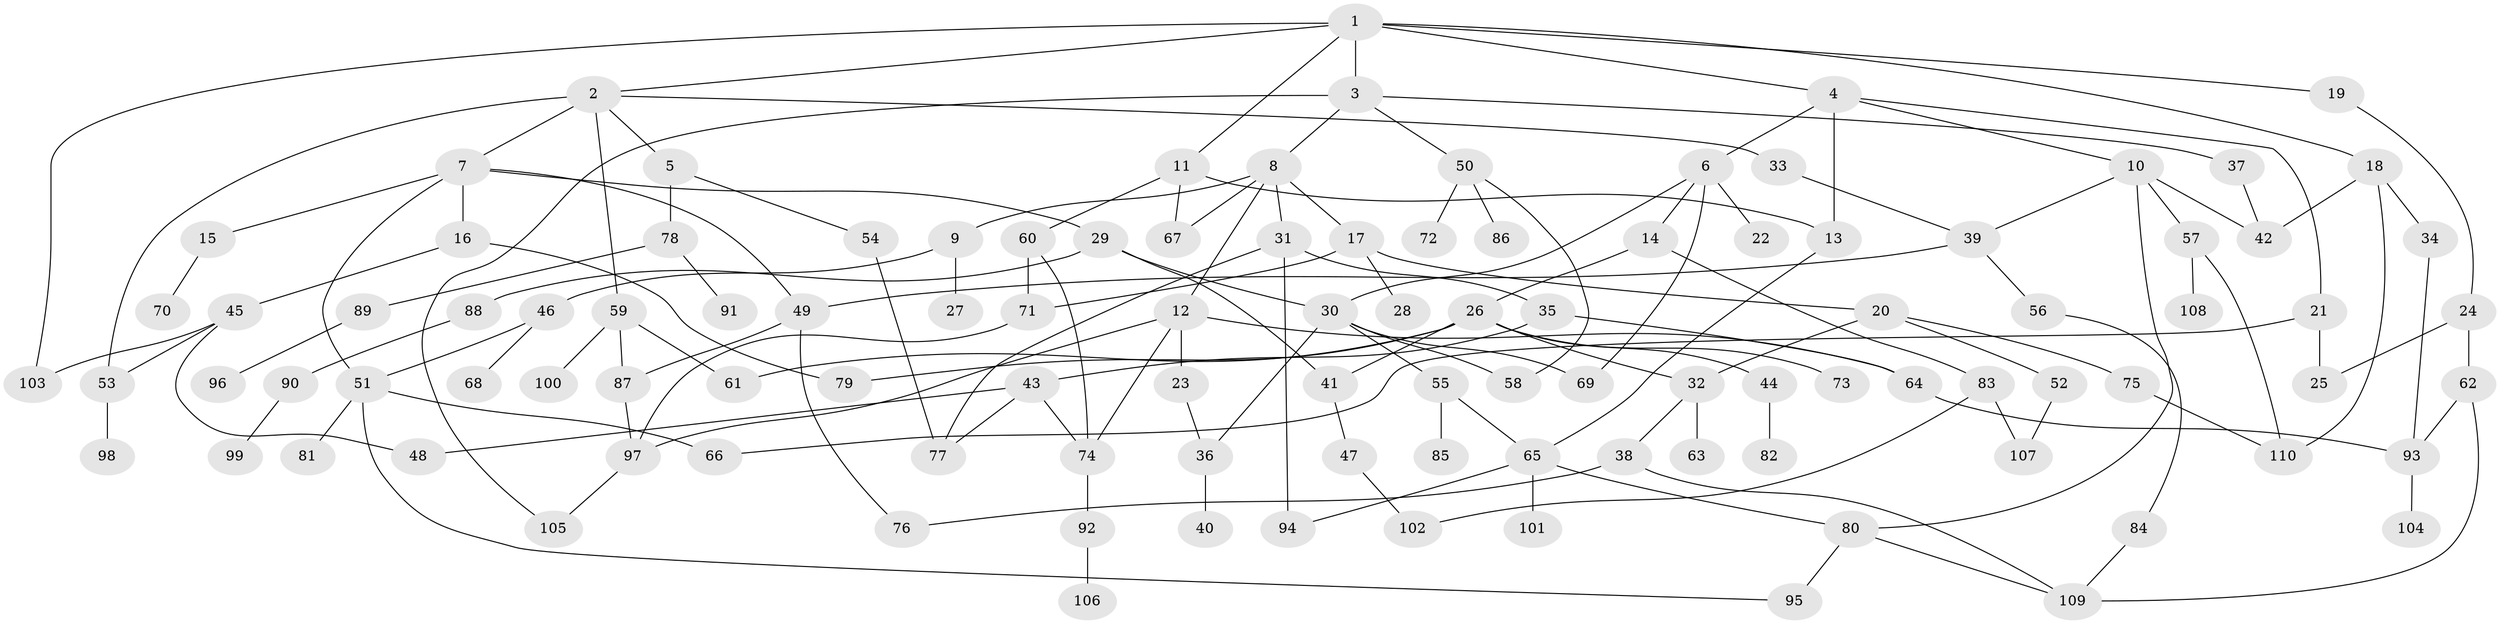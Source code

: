 // coarse degree distribution, {7: 0.04054054054054054, 6: 0.10810810810810811, 4: 0.14864864864864866, 8: 0.02702702702702703, 2: 0.28378378378378377, 5: 0.04054054054054054, 1: 0.24324324324324326, 9: 0.013513513513513514, 3: 0.0945945945945946}
// Generated by graph-tools (version 1.1) at 2025/51/02/27/25 19:51:39]
// undirected, 110 vertices, 153 edges
graph export_dot {
graph [start="1"]
  node [color=gray90,style=filled];
  1;
  2;
  3;
  4;
  5;
  6;
  7;
  8;
  9;
  10;
  11;
  12;
  13;
  14;
  15;
  16;
  17;
  18;
  19;
  20;
  21;
  22;
  23;
  24;
  25;
  26;
  27;
  28;
  29;
  30;
  31;
  32;
  33;
  34;
  35;
  36;
  37;
  38;
  39;
  40;
  41;
  42;
  43;
  44;
  45;
  46;
  47;
  48;
  49;
  50;
  51;
  52;
  53;
  54;
  55;
  56;
  57;
  58;
  59;
  60;
  61;
  62;
  63;
  64;
  65;
  66;
  67;
  68;
  69;
  70;
  71;
  72;
  73;
  74;
  75;
  76;
  77;
  78;
  79;
  80;
  81;
  82;
  83;
  84;
  85;
  86;
  87;
  88;
  89;
  90;
  91;
  92;
  93;
  94;
  95;
  96;
  97;
  98;
  99;
  100;
  101;
  102;
  103;
  104;
  105;
  106;
  107;
  108;
  109;
  110;
  1 -- 2;
  1 -- 3;
  1 -- 4;
  1 -- 11;
  1 -- 18;
  1 -- 19;
  1 -- 103;
  2 -- 5;
  2 -- 7;
  2 -- 33;
  2 -- 53;
  2 -- 59;
  3 -- 8;
  3 -- 37;
  3 -- 50;
  3 -- 105;
  4 -- 6;
  4 -- 10;
  4 -- 13;
  4 -- 21;
  5 -- 54;
  5 -- 78;
  6 -- 14;
  6 -- 22;
  6 -- 69;
  6 -- 30;
  7 -- 15;
  7 -- 16;
  7 -- 29;
  7 -- 51;
  7 -- 49;
  8 -- 9;
  8 -- 12;
  8 -- 17;
  8 -- 31;
  8 -- 67;
  9 -- 27;
  9 -- 46;
  10 -- 57;
  10 -- 80;
  10 -- 39;
  10 -- 42;
  11 -- 60;
  11 -- 67;
  11 -- 13;
  12 -- 23;
  12 -- 97;
  12 -- 64;
  12 -- 74;
  13 -- 65;
  14 -- 26;
  14 -- 83;
  15 -- 70;
  16 -- 45;
  16 -- 79;
  17 -- 20;
  17 -- 28;
  17 -- 71;
  18 -- 34;
  18 -- 42;
  18 -- 110;
  19 -- 24;
  20 -- 52;
  20 -- 75;
  20 -- 32;
  21 -- 66;
  21 -- 25;
  23 -- 36;
  24 -- 25;
  24 -- 62;
  26 -- 32;
  26 -- 44;
  26 -- 73;
  26 -- 79;
  26 -- 61;
  26 -- 41;
  29 -- 30;
  29 -- 41;
  29 -- 88;
  30 -- 36;
  30 -- 55;
  30 -- 69;
  30 -- 58;
  31 -- 35;
  31 -- 94;
  31 -- 77;
  32 -- 38;
  32 -- 63;
  33 -- 39;
  34 -- 93;
  35 -- 43;
  35 -- 64;
  36 -- 40;
  37 -- 42;
  38 -- 76;
  38 -- 109;
  39 -- 49;
  39 -- 56;
  41 -- 47;
  43 -- 48;
  43 -- 74;
  43 -- 77;
  44 -- 82;
  45 -- 48;
  45 -- 103;
  45 -- 53;
  46 -- 68;
  46 -- 51;
  47 -- 102;
  49 -- 87;
  49 -- 76;
  50 -- 58;
  50 -- 72;
  50 -- 86;
  51 -- 81;
  51 -- 66;
  51 -- 95;
  52 -- 107;
  53 -- 98;
  54 -- 77;
  55 -- 85;
  55 -- 65;
  56 -- 84;
  57 -- 108;
  57 -- 110;
  59 -- 61;
  59 -- 100;
  59 -- 87;
  60 -- 74;
  60 -- 71;
  62 -- 93;
  62 -- 109;
  64 -- 93;
  65 -- 94;
  65 -- 101;
  65 -- 80;
  71 -- 97;
  74 -- 92;
  75 -- 110;
  78 -- 89;
  78 -- 91;
  80 -- 95;
  80 -- 109;
  83 -- 107;
  83 -- 102;
  84 -- 109;
  87 -- 97;
  88 -- 90;
  89 -- 96;
  90 -- 99;
  92 -- 106;
  93 -- 104;
  97 -- 105;
}
